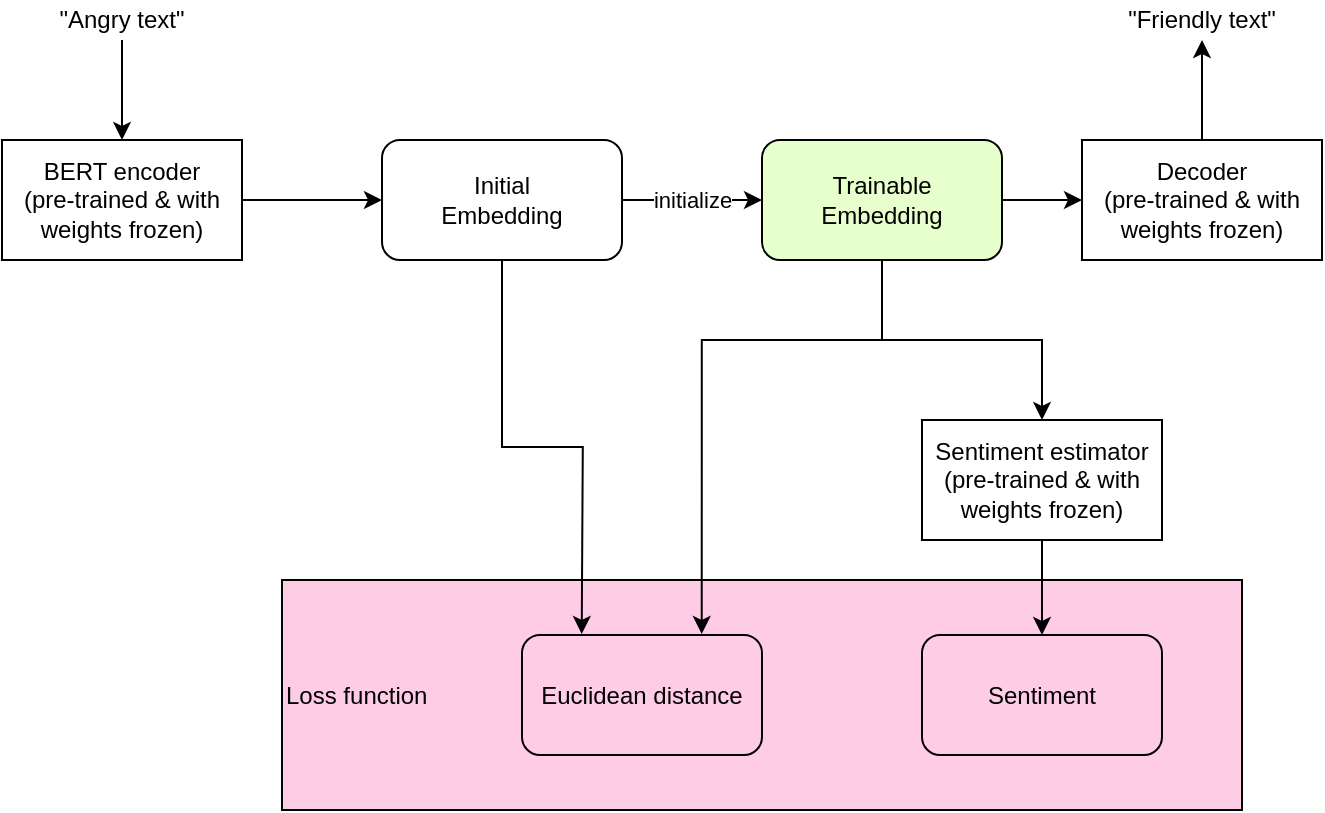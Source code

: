 <mxfile version="12.1.3" pages="1"><diagram id="2CeBsHFQwO4g74qaPCI4" name="Seite-1"><mxGraphModel dx="1743" dy="313" grid="1" gridSize="10" guides="1" tooltips="1" connect="1" arrows="1" fold="1" page="1" pageScale="1" pageWidth="827" pageHeight="1169" math="0" shadow="0"><root><mxCell id="0"/><mxCell id="1" parent="0"/><mxCell id="j7VESCzb0lX13OBEiyrs-21" value="Loss function" style="rounded=0;whiteSpace=wrap;html=1;strokeColor=#000000;fillColor=#FFCCE6;align=left;" vertex="1" parent="1"><mxGeometry x="290" y="350" width="480" height="115" as="geometry"/></mxCell><mxCell id="j7VESCzb0lX13OBEiyrs-26" style="edgeStyle=orthogonalEdgeStyle;rounded=0;orthogonalLoop=1;jettySize=auto;html=1;" edge="1" parent="1" source="j7VESCzb0lX13OBEiyrs-1" target="j7VESCzb0lX13OBEiyrs-9"><mxGeometry relative="1" as="geometry"/></mxCell><mxCell id="j7VESCzb0lX13OBEiyrs-1" value="&quot;Angry text&quot;" style="text;html=1;strokeColor=none;fillColor=none;align=center;verticalAlign=middle;whiteSpace=wrap;rounded=0;" vertex="1" parent="1"><mxGeometry x="175" y="60" width="70" height="20" as="geometry"/></mxCell><mxCell id="j7VESCzb0lX13OBEiyrs-14" value="initialize" style="edgeStyle=orthogonalEdgeStyle;rounded=0;orthogonalLoop=1;jettySize=auto;html=1;" edge="1" parent="1" source="j7VESCzb0lX13OBEiyrs-3" target="j7VESCzb0lX13OBEiyrs-13"><mxGeometry relative="1" as="geometry"/></mxCell><mxCell id="j7VESCzb0lX13OBEiyrs-18" style="edgeStyle=orthogonalEdgeStyle;rounded=0;orthogonalLoop=1;jettySize=auto;html=1;entryX=0.25;entryY=0;entryDx=0;entryDy=0;" edge="1" parent="1" source="j7VESCzb0lX13OBEiyrs-3"><mxGeometry relative="1" as="geometry"><mxPoint x="439.857" y="377" as="targetPoint"/></mxGeometry></mxCell><mxCell id="j7VESCzb0lX13OBEiyrs-3" value="Initial&lt;br&gt;Embedding" style="rounded=1;whiteSpace=wrap;html=1;strokeColor=#000000;fillColor=none;" vertex="1" parent="1"><mxGeometry x="340" y="130" width="120" height="60" as="geometry"/></mxCell><mxCell id="j7VESCzb0lX13OBEiyrs-33" style="edgeStyle=orthogonalEdgeStyle;rounded=0;orthogonalLoop=1;jettySize=auto;html=1;exitX=0.5;exitY=1;exitDx=0;exitDy=0;" edge="1" parent="1" source="j7VESCzb0lX13OBEiyrs-7" target="j7VESCzb0lX13OBEiyrs-32"><mxGeometry relative="1" as="geometry"/></mxCell><mxCell id="j7VESCzb0lX13OBEiyrs-7" value="Sentiment estimator&lt;br&gt;(pre-trained &amp;amp; with weights frozen)" style="rounded=0;whiteSpace=wrap;html=1;strokeColor=#000000;fillColor=none;" vertex="1" parent="1"><mxGeometry x="610" y="270" width="120" height="60" as="geometry"/></mxCell><mxCell id="j7VESCzb0lX13OBEiyrs-29" style="edgeStyle=orthogonalEdgeStyle;rounded=0;orthogonalLoop=1;jettySize=auto;html=1;entryX=0.5;entryY=1;entryDx=0;entryDy=0;" edge="1" parent="1" source="j7VESCzb0lX13OBEiyrs-8" target="j7VESCzb0lX13OBEiyrs-27"><mxGeometry relative="1" as="geometry"/></mxCell><mxCell id="j7VESCzb0lX13OBEiyrs-8" value="Decoder&lt;br&gt;(pre-trained &amp;amp; with weights frozen)" style="rounded=0;whiteSpace=wrap;html=1;strokeColor=#000000;fillColor=none;" vertex="1" parent="1"><mxGeometry x="690" y="130" width="120" height="60" as="geometry"/></mxCell><mxCell id="j7VESCzb0lX13OBEiyrs-12" style="edgeStyle=orthogonalEdgeStyle;rounded=0;orthogonalLoop=1;jettySize=auto;html=1;" edge="1" parent="1" source="j7VESCzb0lX13OBEiyrs-9" target="j7VESCzb0lX13OBEiyrs-3"><mxGeometry relative="1" as="geometry"/></mxCell><mxCell id="j7VESCzb0lX13OBEiyrs-9" value="BERT encoder&lt;br&gt;(pre-trained &amp;amp; with weights frozen)" style="rounded=0;whiteSpace=wrap;html=1;strokeColor=#000000;fillColor=none;" vertex="1" parent="1"><mxGeometry x="150" y="130" width="120" height="60" as="geometry"/></mxCell><mxCell id="j7VESCzb0lX13OBEiyrs-17" style="edgeStyle=orthogonalEdgeStyle;rounded=0;orthogonalLoop=1;jettySize=auto;html=1;entryX=0.75;entryY=0;entryDx=0;entryDy=0;" edge="1" parent="1" source="j7VESCzb0lX13OBEiyrs-13"><mxGeometry relative="1" as="geometry"><mxPoint x="499.857" y="377" as="targetPoint"/><Array as="points"><mxPoint x="590" y="230"/><mxPoint x="500" y="230"/></Array></mxGeometry></mxCell><mxCell id="j7VESCzb0lX13OBEiyrs-20" style="edgeStyle=orthogonalEdgeStyle;rounded=0;orthogonalLoop=1;jettySize=auto;html=1;" edge="1" parent="1" source="j7VESCzb0lX13OBEiyrs-13" target="j7VESCzb0lX13OBEiyrs-7"><mxGeometry relative="1" as="geometry"/></mxCell><mxCell id="j7VESCzb0lX13OBEiyrs-23" style="edgeStyle=orthogonalEdgeStyle;rounded=0;orthogonalLoop=1;jettySize=auto;html=1;" edge="1" parent="1" source="j7VESCzb0lX13OBEiyrs-13" target="j7VESCzb0lX13OBEiyrs-8"><mxGeometry relative="1" as="geometry"/></mxCell><mxCell id="j7VESCzb0lX13OBEiyrs-13" value="Trainable&lt;br&gt;Embedding" style="rounded=1;whiteSpace=wrap;html=1;strokeColor=#000000;fillColor=#E6FFCC;" vertex="1" parent="1"><mxGeometry x="530" y="130" width="120" height="60" as="geometry"/></mxCell><mxCell id="j7VESCzb0lX13OBEiyrs-27" value="&quot;Friendly text&quot;" style="text;html=1;strokeColor=none;fillColor=none;align=center;verticalAlign=middle;whiteSpace=wrap;rounded=0;" vertex="1" parent="1"><mxGeometry x="705" y="60" width="90" height="20" as="geometry"/></mxCell><mxCell id="j7VESCzb0lX13OBEiyrs-31" value="Euclidean distance" style="rounded=1;whiteSpace=wrap;html=1;strokeColor=#000000;fillColor=none;" vertex="1" parent="1"><mxGeometry x="410" y="377.5" width="120" height="60" as="geometry"/></mxCell><mxCell id="j7VESCzb0lX13OBEiyrs-32" value="Sentiment" style="rounded=1;whiteSpace=wrap;html=1;strokeColor=#000000;fillColor=none;" vertex="1" parent="1"><mxGeometry x="610" y="377.5" width="120" height="60" as="geometry"/></mxCell></root></mxGraphModel></diagram></mxfile>